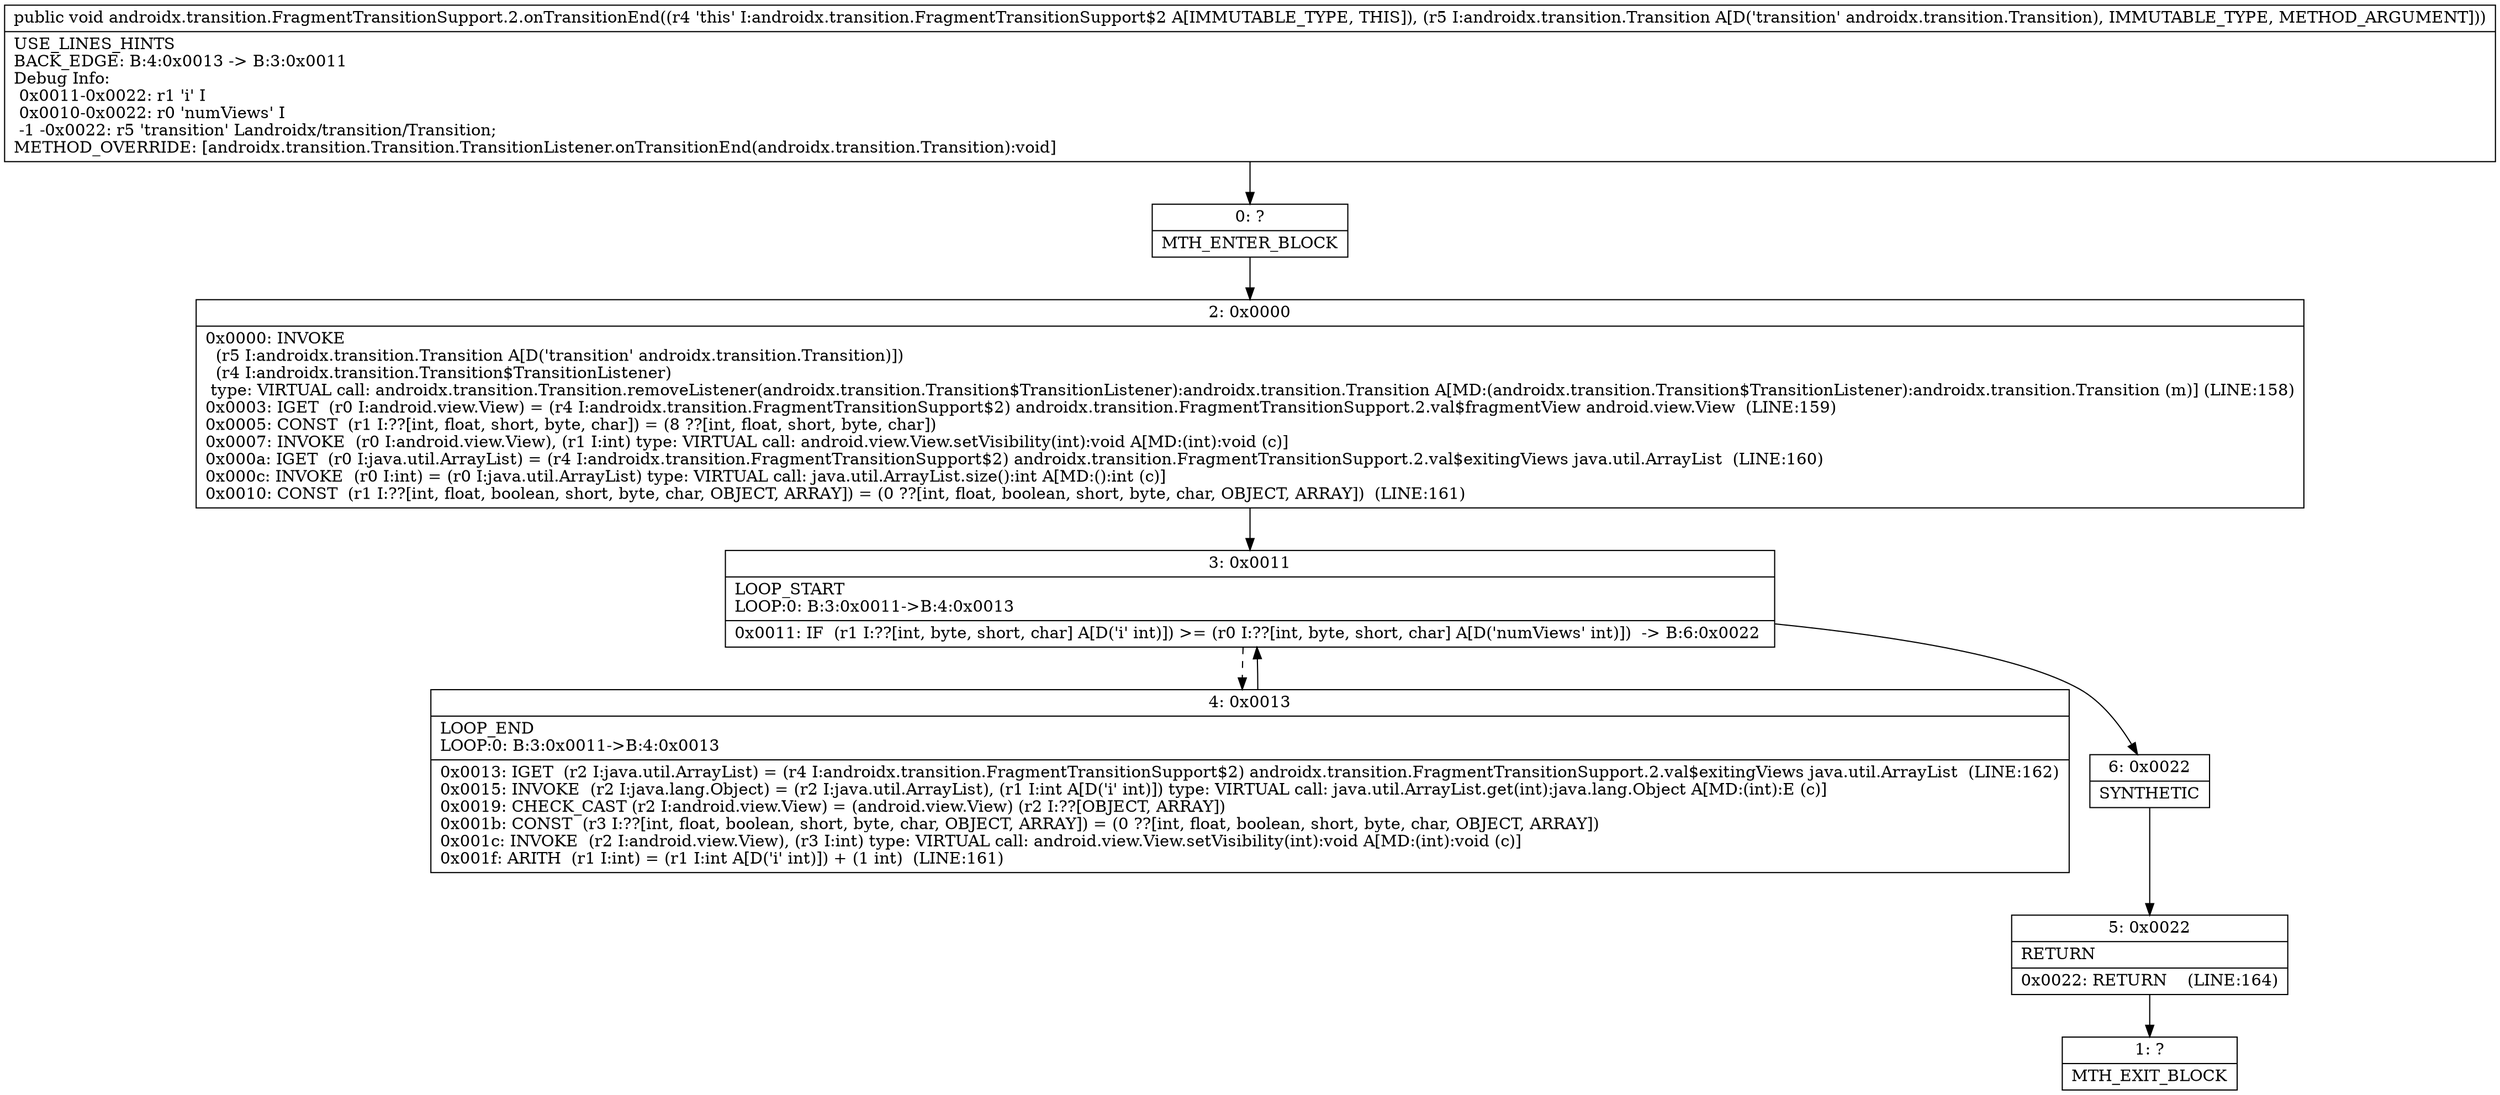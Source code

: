 digraph "CFG forandroidx.transition.FragmentTransitionSupport.2.onTransitionEnd(Landroidx\/transition\/Transition;)V" {
Node_0 [shape=record,label="{0\:\ ?|MTH_ENTER_BLOCK\l}"];
Node_2 [shape=record,label="{2\:\ 0x0000|0x0000: INVOKE  \l  (r5 I:androidx.transition.Transition A[D('transition' androidx.transition.Transition)])\l  (r4 I:androidx.transition.Transition$TransitionListener)\l type: VIRTUAL call: androidx.transition.Transition.removeListener(androidx.transition.Transition$TransitionListener):androidx.transition.Transition A[MD:(androidx.transition.Transition$TransitionListener):androidx.transition.Transition (m)] (LINE:158)\l0x0003: IGET  (r0 I:android.view.View) = (r4 I:androidx.transition.FragmentTransitionSupport$2) androidx.transition.FragmentTransitionSupport.2.val$fragmentView android.view.View  (LINE:159)\l0x0005: CONST  (r1 I:??[int, float, short, byte, char]) = (8 ??[int, float, short, byte, char]) \l0x0007: INVOKE  (r0 I:android.view.View), (r1 I:int) type: VIRTUAL call: android.view.View.setVisibility(int):void A[MD:(int):void (c)]\l0x000a: IGET  (r0 I:java.util.ArrayList) = (r4 I:androidx.transition.FragmentTransitionSupport$2) androidx.transition.FragmentTransitionSupport.2.val$exitingViews java.util.ArrayList  (LINE:160)\l0x000c: INVOKE  (r0 I:int) = (r0 I:java.util.ArrayList) type: VIRTUAL call: java.util.ArrayList.size():int A[MD:():int (c)]\l0x0010: CONST  (r1 I:??[int, float, boolean, short, byte, char, OBJECT, ARRAY]) = (0 ??[int, float, boolean, short, byte, char, OBJECT, ARRAY])  (LINE:161)\l}"];
Node_3 [shape=record,label="{3\:\ 0x0011|LOOP_START\lLOOP:0: B:3:0x0011\-\>B:4:0x0013\l|0x0011: IF  (r1 I:??[int, byte, short, char] A[D('i' int)]) \>= (r0 I:??[int, byte, short, char] A[D('numViews' int)])  \-\> B:6:0x0022 \l}"];
Node_4 [shape=record,label="{4\:\ 0x0013|LOOP_END\lLOOP:0: B:3:0x0011\-\>B:4:0x0013\l|0x0013: IGET  (r2 I:java.util.ArrayList) = (r4 I:androidx.transition.FragmentTransitionSupport$2) androidx.transition.FragmentTransitionSupport.2.val$exitingViews java.util.ArrayList  (LINE:162)\l0x0015: INVOKE  (r2 I:java.lang.Object) = (r2 I:java.util.ArrayList), (r1 I:int A[D('i' int)]) type: VIRTUAL call: java.util.ArrayList.get(int):java.lang.Object A[MD:(int):E (c)]\l0x0019: CHECK_CAST (r2 I:android.view.View) = (android.view.View) (r2 I:??[OBJECT, ARRAY]) \l0x001b: CONST  (r3 I:??[int, float, boolean, short, byte, char, OBJECT, ARRAY]) = (0 ??[int, float, boolean, short, byte, char, OBJECT, ARRAY]) \l0x001c: INVOKE  (r2 I:android.view.View), (r3 I:int) type: VIRTUAL call: android.view.View.setVisibility(int):void A[MD:(int):void (c)]\l0x001f: ARITH  (r1 I:int) = (r1 I:int A[D('i' int)]) + (1 int)  (LINE:161)\l}"];
Node_6 [shape=record,label="{6\:\ 0x0022|SYNTHETIC\l}"];
Node_5 [shape=record,label="{5\:\ 0x0022|RETURN\l|0x0022: RETURN    (LINE:164)\l}"];
Node_1 [shape=record,label="{1\:\ ?|MTH_EXIT_BLOCK\l}"];
MethodNode[shape=record,label="{public void androidx.transition.FragmentTransitionSupport.2.onTransitionEnd((r4 'this' I:androidx.transition.FragmentTransitionSupport$2 A[IMMUTABLE_TYPE, THIS]), (r5 I:androidx.transition.Transition A[D('transition' androidx.transition.Transition), IMMUTABLE_TYPE, METHOD_ARGUMENT]))  | USE_LINES_HINTS\lBACK_EDGE: B:4:0x0013 \-\> B:3:0x0011\lDebug Info:\l  0x0011\-0x0022: r1 'i' I\l  0x0010\-0x0022: r0 'numViews' I\l  \-1 \-0x0022: r5 'transition' Landroidx\/transition\/Transition;\lMETHOD_OVERRIDE: [androidx.transition.Transition.TransitionListener.onTransitionEnd(androidx.transition.Transition):void]\l}"];
MethodNode -> Node_0;Node_0 -> Node_2;
Node_2 -> Node_3;
Node_3 -> Node_4[style=dashed];
Node_3 -> Node_6;
Node_4 -> Node_3;
Node_6 -> Node_5;
Node_5 -> Node_1;
}

